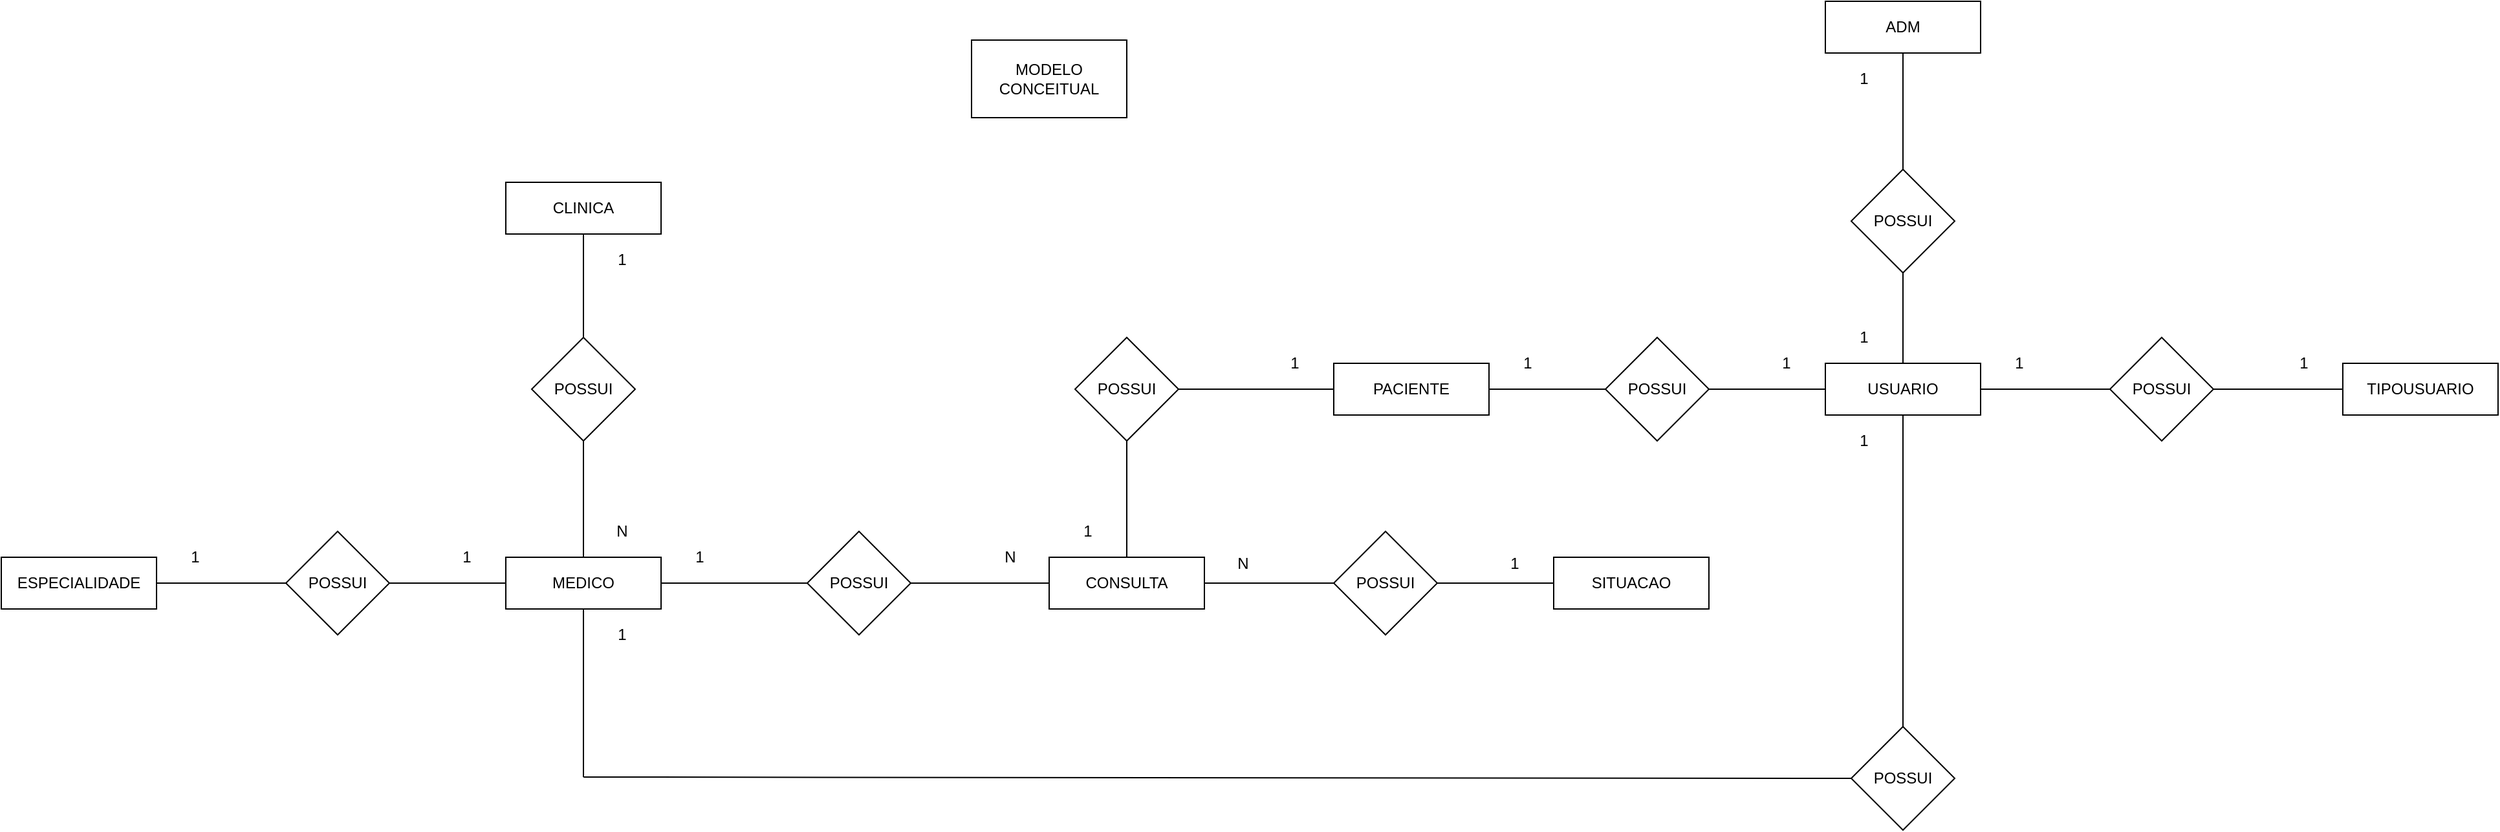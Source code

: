 <mxfile version="12.6.7" pages="2"><diagram id="GsV47BBMQ7sNskFyVX3r" name="Modelo-Conceitual"><mxGraphModel dx="2903" dy="2161" grid="1" gridSize="10" guides="1" tooltips="1" connect="1" arrows="1" fold="1" page="1" pageScale="1" pageWidth="827" pageHeight="1169" math="0" shadow="0"><root><mxCell id="0"/><mxCell id="1" parent="0"/><mxCell id="QczEoHKHdzw66P2-5ReR-1" value="CLINICA" style="rounded=0;whiteSpace=wrap;html=1;" parent="1" vertex="1"><mxGeometry x="40" y="130" width="120" height="40" as="geometry"/></mxCell><mxCell id="QczEoHKHdzw66P2-5ReR-4" value="MEDICO" style="rounded=0;whiteSpace=wrap;html=1;" parent="1" vertex="1"><mxGeometry x="40" y="420" width="120" height="40" as="geometry"/></mxCell><mxCell id="QczEoHKHdzw66P2-5ReR-5" value="PACIENTE" style="rounded=0;whiteSpace=wrap;html=1;" parent="1" vertex="1"><mxGeometry x="680" y="270" width="120" height="40" as="geometry"/></mxCell><mxCell id="QczEoHKHdzw66P2-5ReR-6" value="USUARIO" style="rounded=0;whiteSpace=wrap;html=1;" parent="1" vertex="1"><mxGeometry x="1060" y="270" width="120" height="40" as="geometry"/></mxCell><mxCell id="QczEoHKHdzw66P2-5ReR-7" value="CONSULTA" style="rounded=0;whiteSpace=wrap;html=1;" parent="1" vertex="1"><mxGeometry x="460" y="420" width="120" height="40" as="geometry"/></mxCell><mxCell id="QczEoHKHdzw66P2-5ReR-8" value="TIPOUSUARIO" style="rounded=0;whiteSpace=wrap;html=1;" parent="1" vertex="1"><mxGeometry x="1460" y="270" width="120" height="40" as="geometry"/></mxCell><mxCell id="QczEoHKHdzw66P2-5ReR-9" value="POSSUI" style="rhombus;whiteSpace=wrap;html=1;" parent="1" vertex="1"><mxGeometry x="273" y="400" width="80" height="80" as="geometry"/></mxCell><mxCell id="QczEoHKHdzw66P2-5ReR-10" value="POSSUI" style="rhombus;whiteSpace=wrap;html=1;" parent="1" vertex="1"><mxGeometry x="60" y="250" width="80" height="80" as="geometry"/></mxCell><mxCell id="QczEoHKHdzw66P2-5ReR-11" value="POSSUI" style="rhombus;whiteSpace=wrap;html=1;" parent="1" vertex="1"><mxGeometry x="480" y="250" width="80" height="80" as="geometry"/></mxCell><mxCell id="QczEoHKHdzw66P2-5ReR-12" value="POSSUI" style="rhombus;whiteSpace=wrap;html=1;" parent="1" vertex="1"><mxGeometry x="890" y="250" width="80" height="80" as="geometry"/></mxCell><mxCell id="QczEoHKHdzw66P2-5ReR-13" value="POSSUI" style="rhombus;whiteSpace=wrap;html=1;" parent="1" vertex="1"><mxGeometry x="1280" y="250" width="80" height="80" as="geometry"/></mxCell><mxCell id="QczEoHKHdzw66P2-5ReR-14" value="" style="endArrow=none;html=1;entryX=0.5;entryY=1;entryDx=0;entryDy=0;exitX=0.5;exitY=0;exitDx=0;exitDy=0;" parent="1" source="QczEoHKHdzw66P2-5ReR-10" target="QczEoHKHdzw66P2-5ReR-1" edge="1"><mxGeometry width="50" height="50" relative="1" as="geometry"><mxPoint x="100" y="370" as="sourcePoint"/><mxPoint x="150" y="320" as="targetPoint"/></mxGeometry></mxCell><mxCell id="QczEoHKHdzw66P2-5ReR-15" value="" style="endArrow=none;html=1;entryX=0.5;entryY=1;entryDx=0;entryDy=0;exitX=0.5;exitY=0;exitDx=0;exitDy=0;" parent="1" source="QczEoHKHdzw66P2-5ReR-4" target="QczEoHKHdzw66P2-5ReR-10" edge="1"><mxGeometry width="50" height="50" relative="1" as="geometry"><mxPoint x="190" y="390" as="sourcePoint"/><mxPoint x="240" y="340" as="targetPoint"/></mxGeometry></mxCell><mxCell id="QczEoHKHdzw66P2-5ReR-16" value="" style="endArrow=none;html=1;entryX=0;entryY=0.5;entryDx=0;entryDy=0;exitX=1;exitY=0.5;exitDx=0;exitDy=0;" parent="1" source="QczEoHKHdzw66P2-5ReR-4" target="QczEoHKHdzw66P2-5ReR-9" edge="1"><mxGeometry width="50" height="50" relative="1" as="geometry"><mxPoint x="160" y="550" as="sourcePoint"/><mxPoint x="210" y="500" as="targetPoint"/></mxGeometry></mxCell><mxCell id="QczEoHKHdzw66P2-5ReR-17" value="" style="endArrow=none;html=1;entryX=0;entryY=0.5;entryDx=0;entryDy=0;exitX=1;exitY=0.5;exitDx=0;exitDy=0;" parent="1" source="QczEoHKHdzw66P2-5ReR-9" target="QczEoHKHdzw66P2-5ReR-7" edge="1"><mxGeometry width="50" height="50" relative="1" as="geometry"><mxPoint x="270" y="540" as="sourcePoint"/><mxPoint x="320" y="490" as="targetPoint"/></mxGeometry></mxCell><mxCell id="QczEoHKHdzw66P2-5ReR-19" value="" style="endArrow=none;html=1;entryX=0.5;entryY=1;entryDx=0;entryDy=0;exitX=0.5;exitY=0;exitDx=0;exitDy=0;" parent="1" source="QczEoHKHdzw66P2-5ReR-7" target="QczEoHKHdzw66P2-5ReR-11" edge="1"><mxGeometry width="50" height="50" relative="1" as="geometry"><mxPoint x="260" y="350" as="sourcePoint"/><mxPoint x="310" y="300" as="targetPoint"/></mxGeometry></mxCell><mxCell id="QczEoHKHdzw66P2-5ReR-22" value="" style="endArrow=none;html=1;entryX=0;entryY=0.5;entryDx=0;entryDy=0;exitX=1;exitY=0.5;exitDx=0;exitDy=0;" parent="1" source="QczEoHKHdzw66P2-5ReR-6" target="QczEoHKHdzw66P2-5ReR-13" edge="1"><mxGeometry width="50" height="50" relative="1" as="geometry"><mxPoint x="1090" y="390" as="sourcePoint"/><mxPoint x="1140" y="340" as="targetPoint"/></mxGeometry></mxCell><mxCell id="QczEoHKHdzw66P2-5ReR-23" value="" style="endArrow=none;html=1;entryX=0;entryY=0.5;entryDx=0;entryDy=0;exitX=1;exitY=0.5;exitDx=0;exitDy=0;" parent="1" source="QczEoHKHdzw66P2-5ReR-13" target="QczEoHKHdzw66P2-5ReR-8" edge="1"><mxGeometry width="50" height="50" relative="1" as="geometry"><mxPoint x="1070" y="450" as="sourcePoint"/><mxPoint x="1120" y="400" as="targetPoint"/></mxGeometry></mxCell><mxCell id="QczEoHKHdzw66P2-5ReR-24" value="1" style="text;html=1;strokeColor=none;fillColor=none;align=center;verticalAlign=middle;whiteSpace=wrap;rounded=0;" parent="1" vertex="1"><mxGeometry x="110" y="180" width="40" height="20" as="geometry"/></mxCell><mxCell id="QczEoHKHdzw66P2-5ReR-25" value="N" style="text;html=1;strokeColor=none;fillColor=none;align=center;verticalAlign=middle;whiteSpace=wrap;rounded=0;" parent="1" vertex="1"><mxGeometry x="110" y="390" width="40" height="20" as="geometry"/></mxCell><mxCell id="QczEoHKHdzw66P2-5ReR-27" value="1" style="text;html=1;strokeColor=none;fillColor=none;align=center;verticalAlign=middle;whiteSpace=wrap;rounded=0;" parent="1" vertex="1"><mxGeometry x="470" y="390" width="40" height="20" as="geometry"/></mxCell><mxCell id="QczEoHKHdzw66P2-5ReR-28" value="1" style="text;html=1;strokeColor=none;fillColor=none;align=center;verticalAlign=middle;whiteSpace=wrap;rounded=0;" parent="1" vertex="1"><mxGeometry x="170" y="410" width="40" height="20" as="geometry"/></mxCell><mxCell id="QczEoHKHdzw66P2-5ReR-29" value="N" style="text;html=1;strokeColor=none;fillColor=none;align=center;verticalAlign=middle;whiteSpace=wrap;rounded=0;" parent="1" vertex="1"><mxGeometry x="410" y="410" width="40" height="20" as="geometry"/></mxCell><mxCell id="QczEoHKHdzw66P2-5ReR-30" value="1" style="text;html=1;strokeColor=none;fillColor=none;align=center;verticalAlign=middle;whiteSpace=wrap;rounded=0;" parent="1" vertex="1"><mxGeometry x="110" y="470" width="40" height="20" as="geometry"/></mxCell><mxCell id="QczEoHKHdzw66P2-5ReR-32" value="1" style="text;html=1;strokeColor=none;fillColor=none;align=center;verticalAlign=middle;whiteSpace=wrap;rounded=0;" parent="1" vertex="1"><mxGeometry x="1190" y="260" width="40" height="20" as="geometry"/></mxCell><mxCell id="QczEoHKHdzw66P2-5ReR-33" value="1" style="text;html=1;strokeColor=none;fillColor=none;align=center;verticalAlign=middle;whiteSpace=wrap;rounded=0;" parent="1" vertex="1"><mxGeometry x="1410" y="260" width="40" height="20" as="geometry"/></mxCell><mxCell id="QczEoHKHdzw66P2-5ReR-34" value="MODELO&lt;br&gt;CONCEITUAL" style="rounded=0;whiteSpace=wrap;html=1;" parent="1" vertex="1"><mxGeometry x="400" y="20" width="120" height="60" as="geometry"/></mxCell><mxCell id="6epBM8q7Yk3-mfX50egi-1" value="POSSUI" style="rhombus;whiteSpace=wrap;html=1;" vertex="1" parent="1"><mxGeometry x="-130" y="400" width="80" height="80" as="geometry"/></mxCell><mxCell id="6epBM8q7Yk3-mfX50egi-2" value="ESPECIALIDADE" style="rounded=0;whiteSpace=wrap;html=1;" vertex="1" parent="1"><mxGeometry x="-350" y="420" width="120" height="40" as="geometry"/></mxCell><mxCell id="6epBM8q7Yk3-mfX50egi-3" value="" style="endArrow=none;html=1;entryX=0;entryY=0.5;entryDx=0;entryDy=0;exitX=1;exitY=0.5;exitDx=0;exitDy=0;" edge="1" parent="1" source="6epBM8q7Yk3-mfX50egi-1" target="QczEoHKHdzw66P2-5ReR-4"><mxGeometry width="50" height="50" relative="1" as="geometry"><mxPoint x="-150" y="580" as="sourcePoint"/><mxPoint x="-100" y="530" as="targetPoint"/></mxGeometry></mxCell><mxCell id="6epBM8q7Yk3-mfX50egi-4" value="" style="endArrow=none;html=1;entryX=0;entryY=0.5;entryDx=0;entryDy=0;exitX=1;exitY=0.5;exitDx=0;exitDy=0;" edge="1" parent="1" source="6epBM8q7Yk3-mfX50egi-2" target="6epBM8q7Yk3-mfX50egi-1"><mxGeometry width="50" height="50" relative="1" as="geometry"><mxPoint x="-370" y="590" as="sourcePoint"/><mxPoint x="-320" y="540" as="targetPoint"/></mxGeometry></mxCell><mxCell id="6epBM8q7Yk3-mfX50egi-5" value="SITUACAO" style="rounded=0;whiteSpace=wrap;html=1;" vertex="1" parent="1"><mxGeometry x="850" y="420" width="120" height="40" as="geometry"/></mxCell><mxCell id="6epBM8q7Yk3-mfX50egi-6" value="" style="endArrow=none;html=1;exitX=1;exitY=0.5;exitDx=0;exitDy=0;entryX=0;entryY=0.5;entryDx=0;entryDy=0;" edge="1" parent="1" source="QczEoHKHdzw66P2-5ReR-11" target="QczEoHKHdzw66P2-5ReR-5"><mxGeometry width="50" height="50" relative="1" as="geometry"><mxPoint x="670" y="430" as="sourcePoint"/><mxPoint x="720" y="380" as="targetPoint"/></mxGeometry></mxCell><mxCell id="6epBM8q7Yk3-mfX50egi-7" value="POSSUI" style="rhombus;whiteSpace=wrap;html=1;" vertex="1" parent="1"><mxGeometry x="680" y="400" width="80" height="80" as="geometry"/></mxCell><mxCell id="6epBM8q7Yk3-mfX50egi-8" value="" style="endArrow=none;html=1;exitX=1;exitY=0.5;exitDx=0;exitDy=0;entryX=0;entryY=0.5;entryDx=0;entryDy=0;" edge="1" parent="1" source="QczEoHKHdzw66P2-5ReR-7" target="6epBM8q7Yk3-mfX50egi-7"><mxGeometry width="50" height="50" relative="1" as="geometry"><mxPoint x="620" y="580" as="sourcePoint"/><mxPoint x="670" y="530" as="targetPoint"/></mxGeometry></mxCell><mxCell id="6epBM8q7Yk3-mfX50egi-9" value="" style="endArrow=none;html=1;entryX=0;entryY=0.5;entryDx=0;entryDy=0;exitX=1;exitY=0.5;exitDx=0;exitDy=0;" edge="1" parent="1" source="6epBM8q7Yk3-mfX50egi-7" target="6epBM8q7Yk3-mfX50egi-5"><mxGeometry width="50" height="50" relative="1" as="geometry"><mxPoint x="670" y="590" as="sourcePoint"/><mxPoint x="720" y="540" as="targetPoint"/></mxGeometry></mxCell><mxCell id="6epBM8q7Yk3-mfX50egi-10" value="" style="endArrow=none;html=1;exitX=1;exitY=0.5;exitDx=0;exitDy=0;entryX=0;entryY=0.5;entryDx=0;entryDy=0;" edge="1" parent="1" source="QczEoHKHdzw66P2-5ReR-12" target="QczEoHKHdzw66P2-5ReR-6"><mxGeometry width="50" height="50" relative="1" as="geometry"><mxPoint x="1040" y="395" as="sourcePoint"/><mxPoint x="1090" y="345" as="targetPoint"/></mxGeometry></mxCell><mxCell id="6epBM8q7Yk3-mfX50egi-11" value="" style="endArrow=none;html=1;entryX=0;entryY=0.5;entryDx=0;entryDy=0;exitX=1;exitY=0.5;exitDx=0;exitDy=0;" edge="1" parent="1" source="QczEoHKHdzw66P2-5ReR-5" target="QczEoHKHdzw66P2-5ReR-12"><mxGeometry width="50" height="50" relative="1" as="geometry"><mxPoint x="810" y="400" as="sourcePoint"/><mxPoint x="860" y="350" as="targetPoint"/></mxGeometry></mxCell><mxCell id="6epBM8q7Yk3-mfX50egi-12" value="POSSUI" style="rhombus;whiteSpace=wrap;html=1;" vertex="1" parent="1"><mxGeometry x="1080" y="551" width="80" height="80" as="geometry"/></mxCell><mxCell id="6epBM8q7Yk3-mfX50egi-13" value="" style="endArrow=none;html=1;entryX=0.5;entryY=1;entryDx=0;entryDy=0;exitX=0.5;exitY=0;exitDx=0;exitDy=0;" edge="1" parent="1" source="6epBM8q7Yk3-mfX50egi-12" target="QczEoHKHdzw66P2-5ReR-6"><mxGeometry width="50" height="50" relative="1" as="geometry"><mxPoint x="1090" y="430" as="sourcePoint"/><mxPoint x="1140" y="380" as="targetPoint"/></mxGeometry></mxCell><mxCell id="6epBM8q7Yk3-mfX50egi-14" value="" style="endArrow=none;html=1;entryX=0.5;entryY=1;entryDx=0;entryDy=0;" edge="1" parent="1" target="QczEoHKHdzw66P2-5ReR-4"><mxGeometry width="50" height="50" relative="1" as="geometry"><mxPoint x="100" y="590" as="sourcePoint"/><mxPoint x="170" y="570" as="targetPoint"/></mxGeometry></mxCell><mxCell id="6epBM8q7Yk3-mfX50egi-15" value="" style="endArrow=none;html=1;entryX=0;entryY=0.5;entryDx=0;entryDy=0;" edge="1" parent="1" target="6epBM8q7Yk3-mfX50egi-12"><mxGeometry width="50" height="50" relative="1" as="geometry"><mxPoint x="100" y="590" as="sourcePoint"/><mxPoint x="1050" y="600" as="targetPoint"/></mxGeometry></mxCell><mxCell id="6epBM8q7Yk3-mfX50egi-16" value="POSSUI" style="rhombus;whiteSpace=wrap;html=1;" vertex="1" parent="1"><mxGeometry x="1080" y="120" width="80" height="80" as="geometry"/></mxCell><mxCell id="6epBM8q7Yk3-mfX50egi-17" value="ADM" style="rounded=0;whiteSpace=wrap;html=1;" vertex="1" parent="1"><mxGeometry x="1060" y="-10" width="120" height="40" as="geometry"/></mxCell><mxCell id="6epBM8q7Yk3-mfX50egi-18" value="" style="endArrow=none;html=1;entryX=0.5;entryY=1;entryDx=0;entryDy=0;exitX=0.5;exitY=0;exitDx=0;exitDy=0;" edge="1" parent="1" source="QczEoHKHdzw66P2-5ReR-6" target="6epBM8q7Yk3-mfX50egi-16"><mxGeometry width="50" height="50" relative="1" as="geometry"><mxPoint x="880" y="200" as="sourcePoint"/><mxPoint x="930" y="150" as="targetPoint"/></mxGeometry></mxCell><mxCell id="6epBM8q7Yk3-mfX50egi-19" value="" style="endArrow=none;html=1;entryX=0.5;entryY=1;entryDx=0;entryDy=0;exitX=0.5;exitY=0;exitDx=0;exitDy=0;" edge="1" parent="1" source="6epBM8q7Yk3-mfX50egi-16" target="6epBM8q7Yk3-mfX50egi-17"><mxGeometry width="50" height="50" relative="1" as="geometry"><mxPoint x="990" y="120" as="sourcePoint"/><mxPoint x="1040" y="70" as="targetPoint"/></mxGeometry></mxCell><mxCell id="6epBM8q7Yk3-mfX50egi-20" value="1" style="text;html=1;strokeColor=none;fillColor=none;align=center;verticalAlign=middle;whiteSpace=wrap;rounded=0;" vertex="1" parent="1"><mxGeometry x="-10" y="410" width="40" height="20" as="geometry"/></mxCell><mxCell id="6epBM8q7Yk3-mfX50egi-21" value="1" style="text;html=1;strokeColor=none;fillColor=none;align=center;verticalAlign=middle;whiteSpace=wrap;rounded=0;" vertex="1" parent="1"><mxGeometry x="-220" y="405" width="40" height="30" as="geometry"/></mxCell><mxCell id="6epBM8q7Yk3-mfX50egi-22" value="1" style="text;html=1;strokeColor=none;fillColor=none;align=center;verticalAlign=middle;whiteSpace=wrap;rounded=0;" vertex="1" parent="1"><mxGeometry x="1070" y="320" width="40" height="20" as="geometry"/></mxCell><mxCell id="6epBM8q7Yk3-mfX50egi-23" value="1" style="text;html=1;strokeColor=none;fillColor=none;align=center;verticalAlign=middle;whiteSpace=wrap;rounded=0;" vertex="1" parent="1"><mxGeometry x="800" y="415" width="40" height="20" as="geometry"/></mxCell><mxCell id="6epBM8q7Yk3-mfX50egi-24" value="N" style="text;html=1;strokeColor=none;fillColor=none;align=center;verticalAlign=middle;whiteSpace=wrap;rounded=0;" vertex="1" parent="1"><mxGeometry x="590" y="415" width="40" height="20" as="geometry"/></mxCell><mxCell id="6epBM8q7Yk3-mfX50egi-25" value="1" style="text;html=1;strokeColor=none;fillColor=none;align=center;verticalAlign=middle;whiteSpace=wrap;rounded=0;" vertex="1" parent="1"><mxGeometry x="630" y="260" width="40" height="20" as="geometry"/></mxCell><mxCell id="6epBM8q7Yk3-mfX50egi-26" value="1" style="text;html=1;strokeColor=none;fillColor=none;align=center;verticalAlign=middle;whiteSpace=wrap;rounded=0;" vertex="1" parent="1"><mxGeometry x="810" y="260" width="40" height="20" as="geometry"/></mxCell><mxCell id="6epBM8q7Yk3-mfX50egi-27" value="1" style="text;html=1;strokeColor=none;fillColor=none;align=center;verticalAlign=middle;whiteSpace=wrap;rounded=0;" vertex="1" parent="1"><mxGeometry x="1010" y="260" width="40" height="20" as="geometry"/></mxCell><mxCell id="6epBM8q7Yk3-mfX50egi-28" value="1" style="text;html=1;strokeColor=none;fillColor=none;align=center;verticalAlign=middle;whiteSpace=wrap;rounded=0;" vertex="1" parent="1"><mxGeometry x="1070" y="240" width="40" height="20" as="geometry"/></mxCell><mxCell id="6epBM8q7Yk3-mfX50egi-29" value="1" style="text;html=1;strokeColor=none;fillColor=none;align=center;verticalAlign=middle;whiteSpace=wrap;rounded=0;" vertex="1" parent="1"><mxGeometry x="1070" y="40" width="40" height="20" as="geometry"/></mxCell></root></mxGraphModel></diagram><diagram id="apUTJWUuGab_JH1lasis" name="Modelo-Logico"><mxGraphModel dx="1483" dy="779" grid="1" gridSize="10" guides="1" tooltips="1" connect="1" arrows="1" fold="1" page="1" pageScale="1" pageWidth="827" pageHeight="1169" math="0" shadow="0"><root><mxCell id="UtIMneHCs56l7mk7ipIR-0"/><mxCell id="UtIMneHCs56l7mk7ipIR-1" parent="UtIMneHCs56l7mk7ipIR-0"/><mxCell id="UtIMneHCs56l7mk7ipIR-2" value="Consulta" style="swimlane;fontStyle=0;childLayout=stackLayout;horizontal=1;startSize=26;fillColor=#e0e0e0;horizontalStack=0;resizeParent=1;resizeParentMax=0;resizeLast=0;collapsible=1;marginBottom=0;swimlaneFillColor=#ffffff;align=center;fontSize=14;" parent="UtIMneHCs56l7mk7ipIR-1" vertex="1"><mxGeometry x="610" y="240" width="210" height="198" as="geometry"/></mxCell><mxCell id="UtIMneHCs56l7mk7ipIR-3" value="IdConsulta (int)" style="shape=partialRectangle;top=0;left=0;right=0;bottom=0;align=left;verticalAlign=middle;fillColor=none;spacingLeft=60;spacingRight=4;overflow=hidden;rotatable=0;points=[[0,0.5],[1,0.5]];portConstraint=eastwest;dropTarget=0;fontStyle=5;fontSize=12;" parent="UtIMneHCs56l7mk7ipIR-2" vertex="1"><mxGeometry y="26" width="210" height="30" as="geometry"/></mxCell><mxCell id="UtIMneHCs56l7mk7ipIR-4" value="PK1" style="shape=partialRectangle;fontStyle=1;top=0;left=0;bottom=0;fillColor=none;align=left;verticalAlign=middle;spacingLeft=4;spacingRight=4;overflow=hidden;rotatable=0;points=[];portConstraint=eastwest;part=1;fontSize=12;" parent="UtIMneHCs56l7mk7ipIR-3" vertex="1" connectable="0"><mxGeometry width="56" height="30" as="geometry"/></mxCell><mxCell id="UtIMneHCs56l7mk7ipIR-5" value="IdPaciente (int)" style="shape=partialRectangle;top=0;left=0;right=0;bottom=1;align=left;verticalAlign=middle;fillColor=none;spacingLeft=60;spacingRight=4;overflow=hidden;rotatable=0;points=[[0,0.5],[1,0.5]];portConstraint=eastwest;dropTarget=0;fontStyle=5;fontSize=12;" parent="UtIMneHCs56l7mk7ipIR-2" vertex="1"><mxGeometry y="56" width="210" height="30" as="geometry"/></mxCell><mxCell id="UtIMneHCs56l7mk7ipIR-6" value="FK1" style="shape=partialRectangle;fontStyle=1;top=0;left=0;bottom=0;fillColor=none;align=left;verticalAlign=middle;spacingLeft=4;spacingRight=4;overflow=hidden;rotatable=0;points=[];portConstraint=eastwest;part=1;fontSize=12;" parent="UtIMneHCs56l7mk7ipIR-5" vertex="1" connectable="0"><mxGeometry width="56" height="30" as="geometry"/></mxCell><mxCell id="T0JXK_F7JowSLCVBrWB5-3" value="IdSituacao (int)" style="shape=partialRectangle;top=0;left=0;right=0;bottom=1;align=left;verticalAlign=middle;fillColor=none;spacingLeft=60;spacingRight=4;overflow=hidden;rotatable=0;points=[[0,0.5],[1,0.5]];portConstraint=eastwest;dropTarget=0;fontStyle=5;fontSize=12;" vertex="1" parent="UtIMneHCs56l7mk7ipIR-2"><mxGeometry y="86" width="210" height="30" as="geometry"/></mxCell><mxCell id="T0JXK_F7JowSLCVBrWB5-4" value="FK2" style="shape=partialRectangle;fontStyle=1;top=0;left=0;bottom=0;fillColor=none;align=left;verticalAlign=middle;spacingLeft=4;spacingRight=4;overflow=hidden;rotatable=0;points=[];portConstraint=eastwest;part=1;fontSize=12;" vertex="1" connectable="0" parent="T0JXK_F7JowSLCVBrWB5-3"><mxGeometry width="56" height="30" as="geometry"/></mxCell><mxCell id="T0JXK_F7JowSLCVBrWB5-25" value="IdMedico (int)" style="shape=partialRectangle;top=0;left=0;right=0;bottom=1;align=left;verticalAlign=middle;fillColor=none;spacingLeft=60;spacingRight=4;overflow=hidden;rotatable=0;points=[[0,0.5],[1,0.5]];portConstraint=eastwest;dropTarget=0;fontStyle=5;fontSize=12;" vertex="1" parent="UtIMneHCs56l7mk7ipIR-2"><mxGeometry y="116" width="210" height="30" as="geometry"/></mxCell><mxCell id="T0JXK_F7JowSLCVBrWB5-26" value="FK3" style="shape=partialRectangle;fontStyle=1;top=0;left=0;bottom=0;fillColor=none;align=left;verticalAlign=middle;spacingLeft=4;spacingRight=4;overflow=hidden;rotatable=0;points=[];portConstraint=eastwest;part=1;fontSize=12;" vertex="1" connectable="0" parent="T0JXK_F7JowSLCVBrWB5-25"><mxGeometry width="56" height="30" as="geometry"/></mxCell><mxCell id="UtIMneHCs56l7mk7ipIR-7" value="TipoConsulta (varchar)" style="shape=partialRectangle;top=0;left=0;right=0;bottom=0;align=left;verticalAlign=top;fillColor=none;spacingLeft=60;spacingRight=4;overflow=hidden;rotatable=0;points=[[0,0.5],[1,0.5]];portConstraint=eastwest;dropTarget=0;fontSize=12;" parent="UtIMneHCs56l7mk7ipIR-2" vertex="1"><mxGeometry y="146" width="210" height="26" as="geometry"/></mxCell><mxCell id="UtIMneHCs56l7mk7ipIR-8" value="" style="shape=partialRectangle;top=0;left=0;bottom=0;fillColor=none;align=left;verticalAlign=top;spacingLeft=4;spacingRight=4;overflow=hidden;rotatable=0;points=[];portConstraint=eastwest;part=1;fontSize=12;" parent="UtIMneHCs56l7mk7ipIR-7" vertex="1" connectable="0"><mxGeometry width="56" height="26" as="geometry"/></mxCell><mxCell id="IwOqQgBXT_rfiGep3I98-6" value="DataConsulta (datetime)" style="shape=partialRectangle;top=0;left=0;right=0;bottom=0;align=left;verticalAlign=top;fillColor=none;spacingLeft=60;spacingRight=4;overflow=hidden;rotatable=0;points=[[0,0.5],[1,0.5]];portConstraint=eastwest;dropTarget=0;fontSize=12;" parent="UtIMneHCs56l7mk7ipIR-2" vertex="1"><mxGeometry y="172" width="210" height="26" as="geometry"/></mxCell><mxCell id="IwOqQgBXT_rfiGep3I98-7" value="" style="shape=partialRectangle;top=0;left=0;bottom=0;fillColor=none;align=left;verticalAlign=top;spacingLeft=4;spacingRight=4;overflow=hidden;rotatable=0;points=[];portConstraint=eastwest;part=1;fontSize=12;" parent="IwOqQgBXT_rfiGep3I98-6" vertex="1" connectable="0"><mxGeometry width="56" height="26" as="geometry"/></mxCell><mxCell id="UtIMneHCs56l7mk7ipIR-20" value="Paciente" style="swimlane;fontStyle=0;childLayout=stackLayout;horizontal=1;startSize=26;fillColor=#e0e0e0;horizontalStack=0;resizeParent=1;resizeParentMax=0;resizeLast=0;collapsible=1;marginBottom=0;swimlaneFillColor=#ffffff;align=center;fontSize=14;" parent="UtIMneHCs56l7mk7ipIR-1" vertex="1"><mxGeometry x="890" y="230" width="210" height="190" as="geometry"/></mxCell><mxCell id="UtIMneHCs56l7mk7ipIR-21" value="IdPaciente (int)" style="shape=partialRectangle;top=0;left=0;right=0;bottom=0;align=left;verticalAlign=middle;fillColor=none;spacingLeft=60;spacingRight=4;overflow=hidden;rotatable=0;points=[[0,0.5],[1,0.5]];portConstraint=eastwest;dropTarget=0;fontStyle=5;fontSize=12;" parent="UtIMneHCs56l7mk7ipIR-20" vertex="1"><mxGeometry y="26" width="210" height="30" as="geometry"/></mxCell><mxCell id="UtIMneHCs56l7mk7ipIR-22" value="PK1" style="shape=partialRectangle;fontStyle=1;top=0;left=0;bottom=0;fillColor=none;align=left;verticalAlign=middle;spacingLeft=4;spacingRight=4;overflow=hidden;rotatable=0;points=[];portConstraint=eastwest;part=1;fontSize=12;" parent="UtIMneHCs56l7mk7ipIR-21" vertex="1" connectable="0"><mxGeometry width="56" height="30" as="geometry"/></mxCell><mxCell id="T0JXK_F7JowSLCVBrWB5-21" value="IdUsuario (int)" style="shape=partialRectangle;top=0;left=0;right=0;bottom=0;align=left;verticalAlign=middle;fillColor=none;spacingLeft=60;spacingRight=4;overflow=hidden;rotatable=0;points=[[0,0.5],[1,0.5]];portConstraint=eastwest;dropTarget=0;fontStyle=5;fontSize=12;" vertex="1" parent="UtIMneHCs56l7mk7ipIR-20"><mxGeometry y="56" width="210" height="30" as="geometry"/></mxCell><mxCell id="T0JXK_F7JowSLCVBrWB5-22" value="FK1" style="shape=partialRectangle;fontStyle=1;top=0;left=0;bottom=0;fillColor=none;align=left;verticalAlign=middle;spacingLeft=4;spacingRight=4;overflow=hidden;rotatable=0;points=[];portConstraint=eastwest;part=1;fontSize=12;" vertex="1" connectable="0" parent="T0JXK_F7JowSLCVBrWB5-21"><mxGeometry width="56" height="30" as="geometry"/></mxCell><mxCell id="UtIMneHCs56l7mk7ipIR-25" value="NomePaciente (varchar)" style="shape=partialRectangle;top=0;left=0;right=0;bottom=0;align=left;verticalAlign=top;fillColor=none;spacingLeft=60;spacingRight=4;overflow=hidden;rotatable=0;points=[[0,0.5],[1,0.5]];portConstraint=eastwest;dropTarget=0;fontSize=12;" parent="UtIMneHCs56l7mk7ipIR-20" vertex="1"><mxGeometry y="86" width="210" height="26" as="geometry"/></mxCell><mxCell id="UtIMneHCs56l7mk7ipIR-26" value="" style="shape=partialRectangle;top=0;left=0;bottom=0;fillColor=none;align=left;verticalAlign=top;spacingLeft=4;spacingRight=4;overflow=hidden;rotatable=0;points=[];portConstraint=eastwest;part=1;fontSize=12;" parent="UtIMneHCs56l7mk7ipIR-25" vertex="1" connectable="0"><mxGeometry width="56" height="26" as="geometry"/></mxCell><mxCell id="IwOqQgBXT_rfiGep3I98-0" value="Endereco (varchar)" style="shape=partialRectangle;top=0;left=0;right=0;bottom=0;align=left;verticalAlign=top;fillColor=none;spacingLeft=60;spacingRight=4;overflow=hidden;rotatable=0;points=[[0,0.5],[1,0.5]];portConstraint=eastwest;dropTarget=0;fontSize=12;" parent="UtIMneHCs56l7mk7ipIR-20" vertex="1"><mxGeometry y="112" width="210" height="26" as="geometry"/></mxCell><mxCell id="IwOqQgBXT_rfiGep3I98-1" value="" style="shape=partialRectangle;top=0;left=0;bottom=0;fillColor=none;align=left;verticalAlign=top;spacingLeft=4;spacingRight=4;overflow=hidden;rotatable=0;points=[];portConstraint=eastwest;part=1;fontSize=12;" parent="IwOqQgBXT_rfiGep3I98-0" vertex="1" connectable="0"><mxGeometry width="56" height="26" as="geometry"/></mxCell><mxCell id="IwOqQgBXT_rfiGep3I98-2" value="GeneroP (varchar)" style="shape=partialRectangle;top=0;left=0;right=0;bottom=0;align=left;verticalAlign=top;fillColor=none;spacingLeft=60;spacingRight=4;overflow=hidden;rotatable=0;points=[[0,0.5],[1,0.5]];portConstraint=eastwest;dropTarget=0;fontSize=12;" parent="UtIMneHCs56l7mk7ipIR-20" vertex="1"><mxGeometry y="138" width="210" height="26" as="geometry"/></mxCell><mxCell id="IwOqQgBXT_rfiGep3I98-3" value="" style="shape=partialRectangle;top=0;left=0;bottom=0;fillColor=none;align=left;verticalAlign=top;spacingLeft=4;spacingRight=4;overflow=hidden;rotatable=0;points=[];portConstraint=eastwest;part=1;fontSize=12;" parent="IwOqQgBXT_rfiGep3I98-2" vertex="1" connectable="0"><mxGeometry width="56" height="26" as="geometry"/></mxCell><mxCell id="IwOqQgBXT_rfiGep3I98-4" value="TelefoneP (varchar)" style="shape=partialRectangle;top=0;left=0;right=0;bottom=0;align=left;verticalAlign=top;fillColor=none;spacingLeft=60;spacingRight=4;overflow=hidden;rotatable=0;points=[[0,0.5],[1,0.5]];portConstraint=eastwest;dropTarget=0;fontSize=12;" parent="UtIMneHCs56l7mk7ipIR-20" vertex="1"><mxGeometry y="164" width="210" height="26" as="geometry"/></mxCell><mxCell id="IwOqQgBXT_rfiGep3I98-5" value="" style="shape=partialRectangle;top=0;left=0;bottom=0;fillColor=none;align=left;verticalAlign=top;spacingLeft=4;spacingRight=4;overflow=hidden;rotatable=0;points=[];portConstraint=eastwest;part=1;fontSize=12;" parent="IwOqQgBXT_rfiGep3I98-4" vertex="1" connectable="0"><mxGeometry width="56" height="26" as="geometry"/></mxCell><mxCell id="UtIMneHCs56l7mk7ipIR-27" value="Usuario" style="swimlane;fontStyle=0;childLayout=stackLayout;horizontal=1;startSize=26;fillColor=#e0e0e0;horizontalStack=0;resizeParent=1;resizeParentMax=0;resizeLast=0;collapsible=1;marginBottom=0;swimlaneFillColor=#ffffff;align=center;fontSize=14;" parent="UtIMneHCs56l7mk7ipIR-1" vertex="1"><mxGeometry x="600" y="510" width="200" height="190" as="geometry"/></mxCell><mxCell id="UtIMneHCs56l7mk7ipIR-28" value="IdUsuario (int)" style="shape=partialRectangle;top=0;left=0;right=0;bottom=0;align=left;verticalAlign=middle;fillColor=none;spacingLeft=60;spacingRight=4;overflow=hidden;rotatable=0;points=[[0,0.5],[1,0.5]];portConstraint=eastwest;dropTarget=0;fontStyle=5;fontSize=12;" parent="UtIMneHCs56l7mk7ipIR-27" vertex="1"><mxGeometry y="26" width="200" height="30" as="geometry"/></mxCell><mxCell id="UtIMneHCs56l7mk7ipIR-29" value="PK1" style="shape=partialRectangle;fontStyle=1;top=0;left=0;bottom=0;fillColor=none;align=left;verticalAlign=middle;spacingLeft=4;spacingRight=4;overflow=hidden;rotatable=0;points=[];portConstraint=eastwest;part=1;fontSize=12;" parent="UtIMneHCs56l7mk7ipIR-28" vertex="1" connectable="0"><mxGeometry width="56" height="30" as="geometry"/></mxCell><mxCell id="UtIMneHCs56l7mk7ipIR-30" value="IdTipoUsuario (int)" style="shape=partialRectangle;top=0;left=0;right=0;bottom=1;align=left;verticalAlign=middle;fillColor=none;spacingLeft=60;spacingRight=4;overflow=hidden;rotatable=0;points=[[0,0.5],[1,0.5]];portConstraint=eastwest;dropTarget=0;fontStyle=5;fontSize=12;" parent="UtIMneHCs56l7mk7ipIR-27" vertex="1"><mxGeometry y="56" width="200" height="30" as="geometry"/></mxCell><mxCell id="UtIMneHCs56l7mk7ipIR-31" value="FK1" style="shape=partialRectangle;fontStyle=1;top=0;left=0;bottom=0;fillColor=none;align=left;verticalAlign=middle;spacingLeft=4;spacingRight=4;overflow=hidden;rotatable=0;points=[];portConstraint=eastwest;part=1;fontSize=12;" parent="UtIMneHCs56l7mk7ipIR-30" vertex="1" connectable="0"><mxGeometry width="56" height="30" as="geometry"/></mxCell><mxCell id="UtIMneHCs56l7mk7ipIR-32" value="NomeUsuario (varchar)" style="shape=partialRectangle;top=0;left=0;right=0;bottom=0;align=left;verticalAlign=top;fillColor=none;spacingLeft=60;spacingRight=4;overflow=hidden;rotatable=0;points=[[0,0.5],[1,0.5]];portConstraint=eastwest;dropTarget=0;fontSize=12;" parent="UtIMneHCs56l7mk7ipIR-27" vertex="1"><mxGeometry y="86" width="200" height="26" as="geometry"/></mxCell><mxCell id="UtIMneHCs56l7mk7ipIR-33" value="" style="shape=partialRectangle;top=0;left=0;bottom=0;fillColor=none;align=left;verticalAlign=top;spacingLeft=4;spacingRight=4;overflow=hidden;rotatable=0;points=[];portConstraint=eastwest;part=1;fontSize=12;" parent="UtIMneHCs56l7mk7ipIR-32" vertex="1" connectable="0"><mxGeometry width="56" height="26" as="geometry"/></mxCell><mxCell id="IwOqQgBXT_rfiGep3I98-16" value="Senha (varchar)" style="shape=partialRectangle;top=0;left=0;right=0;bottom=0;align=left;verticalAlign=top;fillColor=none;spacingLeft=60;spacingRight=4;overflow=hidden;rotatable=0;points=[[0,0.5],[1,0.5]];portConstraint=eastwest;dropTarget=0;fontSize=12;" parent="UtIMneHCs56l7mk7ipIR-27" vertex="1"><mxGeometry y="112" width="200" height="26" as="geometry"/></mxCell><mxCell id="IwOqQgBXT_rfiGep3I98-17" value="" style="shape=partialRectangle;top=0;left=0;bottom=0;fillColor=none;align=left;verticalAlign=top;spacingLeft=4;spacingRight=4;overflow=hidden;rotatable=0;points=[];portConstraint=eastwest;part=1;fontSize=12;" parent="IwOqQgBXT_rfiGep3I98-16" vertex="1" connectable="0"><mxGeometry width="56" height="26" as="geometry"/></mxCell><mxCell id="IwOqQgBXT_rfiGep3I98-18" value="Email (varchar)" style="shape=partialRectangle;top=0;left=0;right=0;bottom=0;align=left;verticalAlign=top;fillColor=none;spacingLeft=60;spacingRight=4;overflow=hidden;rotatable=0;points=[[0,0.5],[1,0.5]];portConstraint=eastwest;dropTarget=0;fontSize=12;" parent="UtIMneHCs56l7mk7ipIR-27" vertex="1"><mxGeometry y="138" width="200" height="26" as="geometry"/></mxCell><mxCell id="IwOqQgBXT_rfiGep3I98-19" value="" style="shape=partialRectangle;top=0;left=0;bottom=0;fillColor=none;align=left;verticalAlign=top;spacingLeft=4;spacingRight=4;overflow=hidden;rotatable=0;points=[];portConstraint=eastwest;part=1;fontSize=12;" parent="IwOqQgBXT_rfiGep3I98-18" vertex="1" connectable="0"><mxGeometry width="56" height="26" as="geometry"/></mxCell><mxCell id="4mv65iqKS5qussPPTPZO-0" value="NascimentoUsuario(date)" style="shape=partialRectangle;top=0;left=0;right=0;bottom=0;align=left;verticalAlign=top;fillColor=none;spacingLeft=60;spacingRight=4;overflow=hidden;rotatable=0;points=[[0,0.5],[1,0.5]];portConstraint=eastwest;dropTarget=0;fontSize=12;" vertex="1" parent="UtIMneHCs56l7mk7ipIR-27"><mxGeometry y="164" width="200" height="26" as="geometry"/></mxCell><mxCell id="4mv65iqKS5qussPPTPZO-1" value="" style="shape=partialRectangle;top=0;left=0;bottom=0;fillColor=none;align=left;verticalAlign=top;spacingLeft=4;spacingRight=4;overflow=hidden;rotatable=0;points=[];portConstraint=eastwest;part=1;fontSize=12;" vertex="1" connectable="0" parent="4mv65iqKS5qussPPTPZO-0"><mxGeometry width="56" height="26" as="geometry"/></mxCell><mxCell id="IwOqQgBXT_rfiGep3I98-20" value="TipoUsuario" style="swimlane;fontStyle=0;childLayout=stackLayout;horizontal=1;startSize=26;fillColor=#e0e0e0;horizontalStack=0;resizeParent=1;resizeParentMax=0;resizeLast=0;collapsible=1;marginBottom=0;swimlaneFillColor=#ffffff;align=center;fontSize=14;" parent="UtIMneHCs56l7mk7ipIR-1" vertex="1"><mxGeometry x="350" y="592" width="190" height="82" as="geometry"/></mxCell><mxCell id="IwOqQgBXT_rfiGep3I98-21" value="IdTipoUsuario (int)" style="shape=partialRectangle;top=0;left=0;right=0;bottom=0;align=left;verticalAlign=middle;fillColor=none;spacingLeft=60;spacingRight=4;overflow=hidden;rotatable=0;points=[[0,0.5],[1,0.5]];portConstraint=eastwest;dropTarget=0;fontStyle=5;fontSize=12;" parent="IwOqQgBXT_rfiGep3I98-20" vertex="1"><mxGeometry y="26" width="190" height="30" as="geometry"/></mxCell><mxCell id="IwOqQgBXT_rfiGep3I98-22" value="PK1" style="shape=partialRectangle;fontStyle=1;top=0;left=0;bottom=0;fillColor=none;align=left;verticalAlign=middle;spacingLeft=4;spacingRight=4;overflow=hidden;rotatable=0;points=[];portConstraint=eastwest;part=1;fontSize=12;" parent="IwOqQgBXT_rfiGep3I98-21" vertex="1" connectable="0"><mxGeometry width="56" height="30" as="geometry"/></mxCell><mxCell id="IwOqQgBXT_rfiGep3I98-25" value="TipoUsuario (varchar)" style="shape=partialRectangle;top=0;left=0;right=0;bottom=0;align=left;verticalAlign=top;fillColor=none;spacingLeft=60;spacingRight=4;overflow=hidden;rotatable=0;points=[[0,0.5],[1,0.5]];portConstraint=eastwest;dropTarget=0;fontSize=12;" parent="IwOqQgBXT_rfiGep3I98-20" vertex="1"><mxGeometry y="56" width="190" height="26" as="geometry"/></mxCell><mxCell id="IwOqQgBXT_rfiGep3I98-26" value="" style="shape=partialRectangle;top=0;left=0;bottom=0;fillColor=none;align=left;verticalAlign=top;spacingLeft=4;spacingRight=4;overflow=hidden;rotatable=0;points=[];portConstraint=eastwest;part=1;fontSize=12;" parent="IwOqQgBXT_rfiGep3I98-25" vertex="1" connectable="0"><mxGeometry width="56" height="26" as="geometry"/></mxCell><mxCell id="IwOqQgBXT_rfiGep3I98-27" value="Medicos" style="swimlane;fontStyle=0;childLayout=stackLayout;horizontal=1;startSize=26;fillColor=#e0e0e0;horizontalStack=0;resizeParent=1;resizeParentMax=0;resizeLast=0;collapsible=1;marginBottom=0;swimlaneFillColor=#ffffff;align=center;fontSize=14;" parent="UtIMneHCs56l7mk7ipIR-1" vertex="1"><mxGeometry x="330" y="240" width="190" height="224" as="geometry"/></mxCell><mxCell id="IwOqQgBXT_rfiGep3I98-28" value="IdMedico (int)" style="shape=partialRectangle;top=0;left=0;right=0;bottom=0;align=left;verticalAlign=middle;fillColor=none;spacingLeft=60;spacingRight=4;overflow=hidden;rotatable=0;points=[[0,0.5],[1,0.5]];portConstraint=eastwest;dropTarget=0;fontStyle=5;fontSize=12;" parent="IwOqQgBXT_rfiGep3I98-27" vertex="1"><mxGeometry y="26" width="190" height="30" as="geometry"/></mxCell><mxCell id="IwOqQgBXT_rfiGep3I98-29" value="PK1" style="shape=partialRectangle;fontStyle=1;top=0;left=0;bottom=0;fillColor=none;align=left;verticalAlign=middle;spacingLeft=4;spacingRight=4;overflow=hidden;rotatable=0;points=[];portConstraint=eastwest;part=1;fontSize=12;" parent="IwOqQgBXT_rfiGep3I98-28" vertex="1" connectable="0"><mxGeometry width="56" height="30" as="geometry"/></mxCell><mxCell id="T0JXK_F7JowSLCVBrWB5-16" value="IdClinica (int)" style="shape=partialRectangle;top=0;left=0;right=0;bottom=1;align=left;verticalAlign=middle;fillColor=none;spacingLeft=60;spacingRight=4;overflow=hidden;rotatable=0;points=[[0,0.5],[1,0.5]];portConstraint=eastwest;dropTarget=0;fontStyle=5;fontSize=12;" vertex="1" parent="IwOqQgBXT_rfiGep3I98-27"><mxGeometry y="56" width="190" height="30" as="geometry"/></mxCell><mxCell id="T0JXK_F7JowSLCVBrWB5-17" value="FK1" style="shape=partialRectangle;fontStyle=1;top=0;left=0;bottom=0;fillColor=none;align=left;verticalAlign=middle;spacingLeft=4;spacingRight=4;overflow=hidden;rotatable=0;points=[];portConstraint=eastwest;part=1;fontSize=12;" vertex="1" connectable="0" parent="T0JXK_F7JowSLCVBrWB5-16"><mxGeometry width="56" height="30" as="geometry"/></mxCell><mxCell id="T0JXK_F7JowSLCVBrWB5-18" value="IdEspecialidade (int)" style="shape=partialRectangle;top=0;left=0;right=0;bottom=1;align=left;verticalAlign=middle;fillColor=none;spacingLeft=60;spacingRight=4;overflow=hidden;rotatable=0;points=[[0,0.5],[1,0.5]];portConstraint=eastwest;dropTarget=0;fontStyle=5;fontSize=12;" vertex="1" parent="IwOqQgBXT_rfiGep3I98-27"><mxGeometry y="86" width="190" height="30" as="geometry"/></mxCell><mxCell id="T0JXK_F7JowSLCVBrWB5-19" value="FK2" style="shape=partialRectangle;fontStyle=1;top=0;left=0;bottom=0;fillColor=none;align=left;verticalAlign=middle;spacingLeft=4;spacingRight=4;overflow=hidden;rotatable=0;points=[];portConstraint=eastwest;part=1;fontSize=12;" vertex="1" connectable="0" parent="T0JXK_F7JowSLCVBrWB5-18"><mxGeometry width="56" height="30" as="geometry"/></mxCell><mxCell id="IwOqQgBXT_rfiGep3I98-30" value="IdUsuario (int)" style="shape=partialRectangle;top=0;left=0;right=0;bottom=1;align=left;verticalAlign=middle;fillColor=none;spacingLeft=60;spacingRight=4;overflow=hidden;rotatable=0;points=[[0,0.5],[1,0.5]];portConstraint=eastwest;dropTarget=0;fontStyle=5;fontSize=12;" parent="IwOqQgBXT_rfiGep3I98-27" vertex="1"><mxGeometry y="116" width="190" height="30" as="geometry"/></mxCell><mxCell id="IwOqQgBXT_rfiGep3I98-31" value="FK3" style="shape=partialRectangle;fontStyle=1;top=0;left=0;bottom=0;fillColor=none;align=left;verticalAlign=middle;spacingLeft=4;spacingRight=4;overflow=hidden;rotatable=0;points=[];portConstraint=eastwest;part=1;fontSize=12;" parent="IwOqQgBXT_rfiGep3I98-30" vertex="1" connectable="0"><mxGeometry width="56" height="30" as="geometry"/></mxCell><mxCell id="IwOqQgBXT_rfiGep3I98-32" value="NomeMedico (varchar)" style="shape=partialRectangle;top=0;left=0;right=0;bottom=0;align=left;verticalAlign=top;fillColor=none;spacingLeft=60;spacingRight=4;overflow=hidden;rotatable=0;points=[[0,0.5],[1,0.5]];portConstraint=eastwest;dropTarget=0;fontSize=12;" parent="IwOqQgBXT_rfiGep3I98-27" vertex="1"><mxGeometry y="146" width="190" height="26" as="geometry"/></mxCell><mxCell id="IwOqQgBXT_rfiGep3I98-33" value="" style="shape=partialRectangle;top=0;left=0;bottom=0;fillColor=none;align=left;verticalAlign=top;spacingLeft=4;spacingRight=4;overflow=hidden;rotatable=0;points=[];portConstraint=eastwest;part=1;fontSize=12;" parent="IwOqQgBXT_rfiGep3I98-32" vertex="1" connectable="0"><mxGeometry width="56" height="26" as="geometry"/></mxCell><mxCell id="IwOqQgBXT_rfiGep3I98-36" value="CRM (char)" style="shape=partialRectangle;top=0;left=0;right=0;bottom=0;align=left;verticalAlign=top;fillColor=none;spacingLeft=60;spacingRight=4;overflow=hidden;rotatable=0;points=[[0,0.5],[1,0.5]];portConstraint=eastwest;dropTarget=0;fontSize=12;" parent="IwOqQgBXT_rfiGep3I98-27" vertex="1"><mxGeometry y="172" width="190" height="26" as="geometry"/></mxCell><mxCell id="IwOqQgBXT_rfiGep3I98-37" value="" style="shape=partialRectangle;top=0;left=0;bottom=0;fillColor=none;align=left;verticalAlign=top;spacingLeft=4;spacingRight=4;overflow=hidden;rotatable=0;points=[];portConstraint=eastwest;part=1;fontSize=12;" parent="IwOqQgBXT_rfiGep3I98-36" vertex="1" connectable="0"><mxGeometry width="56" height="26" as="geometry"/></mxCell><mxCell id="IwOqQgBXT_rfiGep3I98-38" value="Genero (varchar)" style="shape=partialRectangle;top=0;left=0;right=0;bottom=0;align=left;verticalAlign=top;fillColor=none;spacingLeft=60;spacingRight=4;overflow=hidden;rotatable=0;points=[[0,0.5],[1,0.5]];portConstraint=eastwest;dropTarget=0;fontSize=12;" parent="IwOqQgBXT_rfiGep3I98-27" vertex="1"><mxGeometry y="198" width="190" height="26" as="geometry"/></mxCell><mxCell id="IwOqQgBXT_rfiGep3I98-39" value="" style="shape=partialRectangle;top=0;left=0;bottom=0;fillColor=none;align=left;verticalAlign=top;spacingLeft=4;spacingRight=4;overflow=hidden;rotatable=0;points=[];portConstraint=eastwest;part=1;fontSize=12;" parent="IwOqQgBXT_rfiGep3I98-38" vertex="1" connectable="0"><mxGeometry width="56" height="26" as="geometry"/></mxCell><mxCell id="IwOqQgBXT_rfiGep3I98-40" value="Clinica" style="swimlane;fontStyle=0;childLayout=stackLayout;horizontal=1;startSize=26;fillColor=#e0e0e0;horizontalStack=0;resizeParent=1;resizeParentMax=0;resizeLast=0;collapsible=1;marginBottom=0;swimlaneFillColor=#ffffff;align=center;fontSize=14;" parent="UtIMneHCs56l7mk7ipIR-1" vertex="1"><mxGeometry x="60" y="240" width="200" height="160" as="geometry"/></mxCell><mxCell id="IwOqQgBXT_rfiGep3I98-41" value="IdClinica (int)" style="shape=partialRectangle;top=0;left=0;right=0;bottom=0;align=left;verticalAlign=middle;fillColor=none;spacingLeft=60;spacingRight=4;overflow=hidden;rotatable=0;points=[[0,0.5],[1,0.5]];portConstraint=eastwest;dropTarget=0;fontStyle=5;fontSize=12;" parent="IwOqQgBXT_rfiGep3I98-40" vertex="1"><mxGeometry y="26" width="200" height="30" as="geometry"/></mxCell><mxCell id="IwOqQgBXT_rfiGep3I98-42" value="PK1" style="shape=partialRectangle;fontStyle=1;top=0;left=0;bottom=0;fillColor=none;align=left;verticalAlign=middle;spacingLeft=4;spacingRight=4;overflow=hidden;rotatable=0;points=[];portConstraint=eastwest;part=1;fontSize=12;" parent="IwOqQgBXT_rfiGep3I98-41" vertex="1" connectable="0"><mxGeometry width="56" height="30" as="geometry"/></mxCell><mxCell id="IwOqQgBXT_rfiGep3I98-45" value="NomeClinica (varchar)" style="shape=partialRectangle;top=0;left=0;right=0;bottom=0;align=left;verticalAlign=top;fillColor=none;spacingLeft=60;spacingRight=4;overflow=hidden;rotatable=0;points=[[0,0.5],[1,0.5]];portConstraint=eastwest;dropTarget=0;fontSize=12;" parent="IwOqQgBXT_rfiGep3I98-40" vertex="1"><mxGeometry y="56" width="200" height="26" as="geometry"/></mxCell><mxCell id="IwOqQgBXT_rfiGep3I98-46" value="" style="shape=partialRectangle;top=0;left=0;bottom=0;fillColor=none;align=left;verticalAlign=top;spacingLeft=4;spacingRight=4;overflow=hidden;rotatable=0;points=[];portConstraint=eastwest;part=1;fontSize=12;" parent="IwOqQgBXT_rfiGep3I98-45" vertex="1" connectable="0"><mxGeometry width="56" height="26" as="geometry"/></mxCell><mxCell id="IwOqQgBXT_rfiGep3I98-49" value="Endereco (varchar)" style="shape=partialRectangle;top=0;left=0;right=0;bottom=0;align=left;verticalAlign=top;fillColor=none;spacingLeft=60;spacingRight=4;overflow=hidden;rotatable=0;points=[[0,0.5],[1,0.5]];portConstraint=eastwest;dropTarget=0;fontSize=12;" parent="IwOqQgBXT_rfiGep3I98-40" vertex="1"><mxGeometry y="82" width="200" height="26" as="geometry"/></mxCell><mxCell id="IwOqQgBXT_rfiGep3I98-50" value="" style="shape=partialRectangle;top=0;left=0;bottom=0;fillColor=none;align=left;verticalAlign=top;spacingLeft=4;spacingRight=4;overflow=hidden;rotatable=0;points=[];portConstraint=eastwest;part=1;fontSize=12;" parent="IwOqQgBXT_rfiGep3I98-49" vertex="1" connectable="0"><mxGeometry width="56" height="26" as="geometry"/></mxCell><mxCell id="IwOqQgBXT_rfiGep3I98-51" value="CNPJ (char)" style="shape=partialRectangle;top=0;left=0;right=0;bottom=0;align=left;verticalAlign=top;fillColor=none;spacingLeft=60;spacingRight=4;overflow=hidden;rotatable=0;points=[[0,0.5],[1,0.5]];portConstraint=eastwest;dropTarget=0;fontSize=12;" parent="IwOqQgBXT_rfiGep3I98-40" vertex="1"><mxGeometry y="108" width="200" height="26" as="geometry"/></mxCell><mxCell id="IwOqQgBXT_rfiGep3I98-52" value="" style="shape=partialRectangle;top=0;left=0;bottom=0;fillColor=none;align=left;verticalAlign=top;spacingLeft=4;spacingRight=4;overflow=hidden;rotatable=0;points=[];portConstraint=eastwest;part=1;fontSize=12;" parent="IwOqQgBXT_rfiGep3I98-51" vertex="1" connectable="0"><mxGeometry width="56" height="26" as="geometry"/></mxCell><mxCell id="IwOqQgBXT_rfiGep3I98-53" value="Telefone (char)" style="shape=partialRectangle;top=0;left=0;right=0;bottom=0;align=left;verticalAlign=top;fillColor=none;spacingLeft=60;spacingRight=4;overflow=hidden;rotatable=0;points=[[0,0.5],[1,0.5]];portConstraint=eastwest;dropTarget=0;fontSize=12;" parent="IwOqQgBXT_rfiGep3I98-40" vertex="1"><mxGeometry y="134" width="200" height="26" as="geometry"/></mxCell><mxCell id="IwOqQgBXT_rfiGep3I98-54" value="" style="shape=partialRectangle;top=0;left=0;bottom=0;fillColor=none;align=left;verticalAlign=top;spacingLeft=4;spacingRight=4;overflow=hidden;rotatable=0;points=[];portConstraint=eastwest;part=1;fontSize=12;" parent="IwOqQgBXT_rfiGep3I98-53" vertex="1" connectable="0"><mxGeometry width="56" height="26" as="geometry"/></mxCell><mxCell id="_QRg63p3Pvri7AHQDW4w-4" value="MODELO LOGICO&lt;br&gt;" style="rounded=0;whiteSpace=wrap;html=1;" parent="UtIMneHCs56l7mk7ipIR-1" vertex="1"><mxGeometry x="60" y="80" width="120" height="60" as="geometry"/></mxCell><mxCell id="2_0mDNKaeXktswbW6xQc-0" value="ADM" style="swimlane;fontStyle=0;childLayout=stackLayout;horizontal=1;startSize=26;fillColor=#e0e0e0;horizontalStack=0;resizeParent=1;resizeParentMax=0;resizeLast=0;collapsible=1;marginBottom=0;swimlaneFillColor=#ffffff;align=center;fontSize=14;" vertex="1" parent="UtIMneHCs56l7mk7ipIR-1"><mxGeometry x="860" y="550" width="160" height="86" as="geometry"/></mxCell><mxCell id="2_0mDNKaeXktswbW6xQc-1" value="IdADM" style="shape=partialRectangle;top=0;left=0;right=0;bottom=0;align=left;verticalAlign=middle;fillColor=none;spacingLeft=60;spacingRight=4;overflow=hidden;rotatable=0;points=[[0,0.5],[1,0.5]];portConstraint=eastwest;dropTarget=0;fontStyle=5;fontSize=12;" vertex="1" parent="2_0mDNKaeXktswbW6xQc-0"><mxGeometry y="26" width="160" height="30" as="geometry"/></mxCell><mxCell id="2_0mDNKaeXktswbW6xQc-2" value="PK1" style="shape=partialRectangle;fontStyle=1;top=0;left=0;bottom=0;fillColor=none;align=left;verticalAlign=middle;spacingLeft=4;spacingRight=4;overflow=hidden;rotatable=0;points=[];portConstraint=eastwest;part=1;fontSize=12;" vertex="1" connectable="0" parent="2_0mDNKaeXktswbW6xQc-1"><mxGeometry width="56" height="30" as="geometry"/></mxCell><mxCell id="2_0mDNKaeXktswbW6xQc-3" value="IdUsuario" style="shape=partialRectangle;top=0;left=0;right=0;bottom=1;align=left;verticalAlign=middle;fillColor=none;spacingLeft=60;spacingRight=4;overflow=hidden;rotatable=0;points=[[0,0.5],[1,0.5]];portConstraint=eastwest;dropTarget=0;fontStyle=5;fontSize=12;" vertex="1" parent="2_0mDNKaeXktswbW6xQc-0"><mxGeometry y="56" width="160" height="30" as="geometry"/></mxCell><mxCell id="2_0mDNKaeXktswbW6xQc-4" value="FK1" style="shape=partialRectangle;fontStyle=1;top=0;left=0;bottom=0;fillColor=none;align=left;verticalAlign=middle;spacingLeft=4;spacingRight=4;overflow=hidden;rotatable=0;points=[];portConstraint=eastwest;part=1;fontSize=12;" vertex="1" connectable="0" parent="2_0mDNKaeXktswbW6xQc-3"><mxGeometry width="56" height="30" as="geometry"/></mxCell><mxCell id="IPyIDwaIQxcIsa_XYPE0-0" value="Situacao" style="swimlane;fontStyle=0;childLayout=stackLayout;horizontal=1;startSize=26;fillColor=#e0e0e0;horizontalStack=0;resizeParent=1;resizeParentMax=0;resizeLast=0;collapsible=1;marginBottom=0;swimlaneFillColor=#ffffff;align=center;fontSize=14;" vertex="1" parent="UtIMneHCs56l7mk7ipIR-1"><mxGeometry x="390" y="100" width="160" height="92" as="geometry"/></mxCell><mxCell id="IPyIDwaIQxcIsa_XYPE0-1" value="IdSituacao (int)" style="shape=partialRectangle;top=0;left=0;right=0;bottom=1;align=left;verticalAlign=middle;fillColor=none;spacingLeft=34;spacingRight=4;overflow=hidden;rotatable=0;points=[[0,0.5],[1,0.5]];portConstraint=eastwest;dropTarget=0;fontStyle=5;fontSize=12;" vertex="1" parent="IPyIDwaIQxcIsa_XYPE0-0"><mxGeometry y="26" width="160" height="30" as="geometry"/></mxCell><mxCell id="IPyIDwaIQxcIsa_XYPE0-2" value="PK1" style="shape=partialRectangle;top=0;left=0;bottom=0;fillColor=none;align=left;verticalAlign=middle;spacingLeft=4;spacingRight=4;overflow=hidden;rotatable=0;points=[];portConstraint=eastwest;part=1;fontSize=12;" vertex="1" connectable="0" parent="IPyIDwaIQxcIsa_XYPE0-1"><mxGeometry width="30" height="30" as="geometry"/></mxCell><mxCell id="IPyIDwaIQxcIsa_XYPE0-3" value="Situacao (varchar)" style="shape=partialRectangle;top=0;left=0;right=0;bottom=0;align=left;verticalAlign=top;fillColor=none;spacingLeft=34;spacingRight=4;overflow=hidden;rotatable=0;points=[[0,0.5],[1,0.5]];portConstraint=eastwest;dropTarget=0;fontSize=12;" vertex="1" parent="IPyIDwaIQxcIsa_XYPE0-0"><mxGeometry y="56" width="160" height="26" as="geometry"/></mxCell><mxCell id="IPyIDwaIQxcIsa_XYPE0-4" value="" style="shape=partialRectangle;top=0;left=0;bottom=0;fillColor=none;align=left;verticalAlign=top;spacingLeft=4;spacingRight=4;overflow=hidden;rotatable=0;points=[];portConstraint=eastwest;part=1;fontSize=12;" vertex="1" connectable="0" parent="IPyIDwaIQxcIsa_XYPE0-3"><mxGeometry width="30" height="26" as="geometry"/></mxCell><mxCell id="IPyIDwaIQxcIsa_XYPE0-9" value="" style="shape=partialRectangle;top=0;left=0;right=0;bottom=0;align=left;verticalAlign=top;fillColor=none;spacingLeft=34;spacingRight=4;overflow=hidden;rotatable=0;points=[[0,0.5],[1,0.5]];portConstraint=eastwest;dropTarget=0;fontSize=12;" vertex="1" parent="IPyIDwaIQxcIsa_XYPE0-0"><mxGeometry y="82" width="160" height="10" as="geometry"/></mxCell><mxCell id="IPyIDwaIQxcIsa_XYPE0-10" value="" style="shape=partialRectangle;top=0;left=0;bottom=0;fillColor=none;align=left;verticalAlign=top;spacingLeft=4;spacingRight=4;overflow=hidden;rotatable=0;points=[];portConstraint=eastwest;part=1;fontSize=12;" vertex="1" connectable="0" parent="IPyIDwaIQxcIsa_XYPE0-9"><mxGeometry width="30" height="10" as="geometry"/></mxCell><mxCell id="T0JXK_F7JowSLCVBrWB5-5" value="Especialidade" style="swimlane;fontStyle=0;childLayout=stackLayout;horizontal=1;startSize=26;fillColor=#e0e0e0;horizontalStack=0;resizeParent=1;resizeParentMax=0;resizeLast=0;collapsible=1;marginBottom=0;swimlaneFillColor=#ffffff;align=center;fontSize=14;" vertex="1" parent="UtIMneHCs56l7mk7ipIR-1"><mxGeometry x="60" y="430" width="210" height="92" as="geometry"/></mxCell><mxCell id="T0JXK_F7JowSLCVBrWB5-6" value="IdEspecialidade (int)" style="shape=partialRectangle;top=0;left=0;right=0;bottom=1;align=left;verticalAlign=middle;fillColor=none;spacingLeft=34;spacingRight=4;overflow=hidden;rotatable=0;points=[[0,0.5],[1,0.5]];portConstraint=eastwest;dropTarget=0;fontStyle=5;fontSize=12;" vertex="1" parent="T0JXK_F7JowSLCVBrWB5-5"><mxGeometry y="26" width="210" height="30" as="geometry"/></mxCell><mxCell id="T0JXK_F7JowSLCVBrWB5-7" value="PK1" style="shape=partialRectangle;top=0;left=0;bottom=0;fillColor=none;align=left;verticalAlign=middle;spacingLeft=4;spacingRight=4;overflow=hidden;rotatable=0;points=[];portConstraint=eastwest;part=1;fontSize=12;" vertex="1" connectable="0" parent="T0JXK_F7JowSLCVBrWB5-6"><mxGeometry width="30" height="30" as="geometry"/></mxCell><mxCell id="T0JXK_F7JowSLCVBrWB5-10" value="NomeEspecialidade (varchar)" style="shape=partialRectangle;top=0;left=0;right=0;bottom=0;align=left;verticalAlign=top;fillColor=none;spacingLeft=34;spacingRight=4;overflow=hidden;rotatable=0;points=[[0,0.5],[1,0.5]];portConstraint=eastwest;dropTarget=0;fontSize=12;" vertex="1" parent="T0JXK_F7JowSLCVBrWB5-5"><mxGeometry y="56" width="210" height="26" as="geometry"/></mxCell><mxCell id="T0JXK_F7JowSLCVBrWB5-11" value="" style="shape=partialRectangle;top=0;left=0;bottom=0;fillColor=none;align=left;verticalAlign=top;spacingLeft=4;spacingRight=4;overflow=hidden;rotatable=0;points=[];portConstraint=eastwest;part=1;fontSize=12;" vertex="1" connectable="0" parent="T0JXK_F7JowSLCVBrWB5-10"><mxGeometry width="30" height="26" as="geometry"/></mxCell><mxCell id="T0JXK_F7JowSLCVBrWB5-14" value="" style="shape=partialRectangle;top=0;left=0;right=0;bottom=0;align=left;verticalAlign=top;fillColor=none;spacingLeft=34;spacingRight=4;overflow=hidden;rotatable=0;points=[[0,0.5],[1,0.5]];portConstraint=eastwest;dropTarget=0;fontSize=12;" vertex="1" parent="T0JXK_F7JowSLCVBrWB5-5"><mxGeometry y="82" width="210" height="10" as="geometry"/></mxCell><mxCell id="T0JXK_F7JowSLCVBrWB5-15" value="" style="shape=partialRectangle;top=0;left=0;bottom=0;fillColor=none;align=left;verticalAlign=top;spacingLeft=4;spacingRight=4;overflow=hidden;rotatable=0;points=[];portConstraint=eastwest;part=1;fontSize=12;" vertex="1" connectable="0" parent="T0JXK_F7JowSLCVBrWB5-14"><mxGeometry width="30" height="10" as="geometry"/></mxCell><mxCell id="T0JXK_F7JowSLCVBrWB5-23" value="" style="edgeStyle=entityRelationEdgeStyle;fontSize=12;html=1;endArrow=ERoneToMany;exitX=1;exitY=0.5;exitDx=0;exitDy=0;" edge="1" parent="UtIMneHCs56l7mk7ipIR-1" source="IwOqQgBXT_rfiGep3I98-41" target="T0JXK_F7JowSLCVBrWB5-16"><mxGeometry width="100" height="100" relative="1" as="geometry"><mxPoint x="150" y="580" as="sourcePoint"/><mxPoint x="250" y="480" as="targetPoint"/></mxGeometry></mxCell><mxCell id="T0JXK_F7JowSLCVBrWB5-24" value="" style="edgeStyle=entityRelationEdgeStyle;fontSize=12;html=1;endArrow=ERmandOne;startArrow=ERmandOne;entryX=0;entryY=0.5;entryDx=0;entryDy=0;" edge="1" parent="UtIMneHCs56l7mk7ipIR-1" source="T0JXK_F7JowSLCVBrWB5-6" target="T0JXK_F7JowSLCVBrWB5-18"><mxGeometry width="100" height="100" relative="1" as="geometry"><mxPoint x="170" y="570" as="sourcePoint"/><mxPoint x="270" y="470" as="targetPoint"/></mxGeometry></mxCell><mxCell id="T0JXK_F7JowSLCVBrWB5-27" value="" style="edgeStyle=entityRelationEdgeStyle;fontSize=12;html=1;endArrow=ERoneToMany;exitX=1;exitY=0.5;exitDx=0;exitDy=0;entryX=0;entryY=0.5;entryDx=0;entryDy=0;" edge="1" parent="UtIMneHCs56l7mk7ipIR-1" source="IwOqQgBXT_rfiGep3I98-28" target="T0JXK_F7JowSLCVBrWB5-25"><mxGeometry width="100" height="100" relative="1" as="geometry"><mxPoint x="160" y="700" as="sourcePoint"/><mxPoint x="260" y="600" as="targetPoint"/></mxGeometry></mxCell><mxCell id="T0JXK_F7JowSLCVBrWB5-28" value="" style="edgeStyle=entityRelationEdgeStyle;fontSize=12;html=1;endArrow=ERmandOne;startArrow=ERmandOne;entryX=0;entryY=0.5;entryDx=0;entryDy=0;" edge="1" parent="UtIMneHCs56l7mk7ipIR-1" source="UtIMneHCs56l7mk7ipIR-5" target="UtIMneHCs56l7mk7ipIR-21"><mxGeometry width="100" height="100" relative="1" as="geometry"><mxPoint x="760" y="550" as="sourcePoint"/><mxPoint x="860" y="450" as="targetPoint"/></mxGeometry></mxCell><mxCell id="T0JXK_F7JowSLCVBrWB5-29" value="" style="edgeStyle=entityRelationEdgeStyle;fontSize=12;html=1;endArrow=ERmandOne;startArrow=ERmandOne;entryX=0;entryY=0.5;entryDx=0;entryDy=0;exitX=1;exitY=0.5;exitDx=0;exitDy=0;" edge="1" parent="UtIMneHCs56l7mk7ipIR-1" source="IwOqQgBXT_rfiGep3I98-30" target="UtIMneHCs56l7mk7ipIR-28"><mxGeometry width="100" height="100" relative="1" as="geometry"><mxPoint x="370" y="660" as="sourcePoint"/><mxPoint x="470" y="560" as="targetPoint"/></mxGeometry></mxCell><mxCell id="T0JXK_F7JowSLCVBrWB5-30" value="" style="edgeStyle=elbowEdgeStyle;fontSize=12;html=1;endArrow=ERoneToMany;entryX=0;entryY=0.5;entryDx=0;entryDy=0;" edge="1" parent="UtIMneHCs56l7mk7ipIR-1" source="IwOqQgBXT_rfiGep3I98-21" target="UtIMneHCs56l7mk7ipIR-30"><mxGeometry width="100" height="100" relative="1" as="geometry"><mxPoint x="350" y="674" as="sourcePoint"/><mxPoint x="550" y="580" as="targetPoint"/></mxGeometry></mxCell><mxCell id="T0JXK_F7JowSLCVBrWB5-31" value="" style="edgeStyle=entityRelationEdgeStyle;fontSize=12;html=1;endArrow=ERmandOne;startArrow=ERmandOne;exitX=1;exitY=0.5;exitDx=0;exitDy=0;entryX=0;entryY=0.5;entryDx=0;entryDy=0;" edge="1" parent="UtIMneHCs56l7mk7ipIR-1" source="UtIMneHCs56l7mk7ipIR-28" target="2_0mDNKaeXktswbW6xQc-1"><mxGeometry width="100" height="100" relative="1" as="geometry"><mxPoint x="900" y="770" as="sourcePoint"/><mxPoint x="1000" y="670" as="targetPoint"/></mxGeometry></mxCell><mxCell id="ghg1kc_Njr6NE4P818eL-0" value="" style="edgeStyle=entityRelationEdgeStyle;fontSize=12;html=1;endArrow=ERoneToMany;exitX=1;exitY=0.5;exitDx=0;exitDy=0;entryX=0;entryY=0.5;entryDx=0;entryDy=0;" edge="1" parent="UtIMneHCs56l7mk7ipIR-1" source="IPyIDwaIQxcIsa_XYPE0-1" target="T0JXK_F7JowSLCVBrWB5-3"><mxGeometry width="100" height="100" relative="1" as="geometry"><mxPoint x="700" y="220" as="sourcePoint"/><mxPoint x="800" y="120" as="targetPoint"/></mxGeometry></mxCell><mxCell id="ghg1kc_Njr6NE4P818eL-1" value="" style="edgeStyle=entityRelationEdgeStyle;fontSize=12;html=1;endArrow=ERmandOne;startArrow=ERmandOne;entryX=0;entryY=0.5;entryDx=0;entryDy=0;" edge="1" parent="UtIMneHCs56l7mk7ipIR-1" target="T0JXK_F7JowSLCVBrWB5-21"><mxGeometry width="100" height="100" relative="1" as="geometry"><mxPoint x="800" y="550" as="sourcePoint"/><mxPoint x="960" y="440" as="targetPoint"/></mxGeometry></mxCell></root></mxGraphModel></diagram></mxfile>